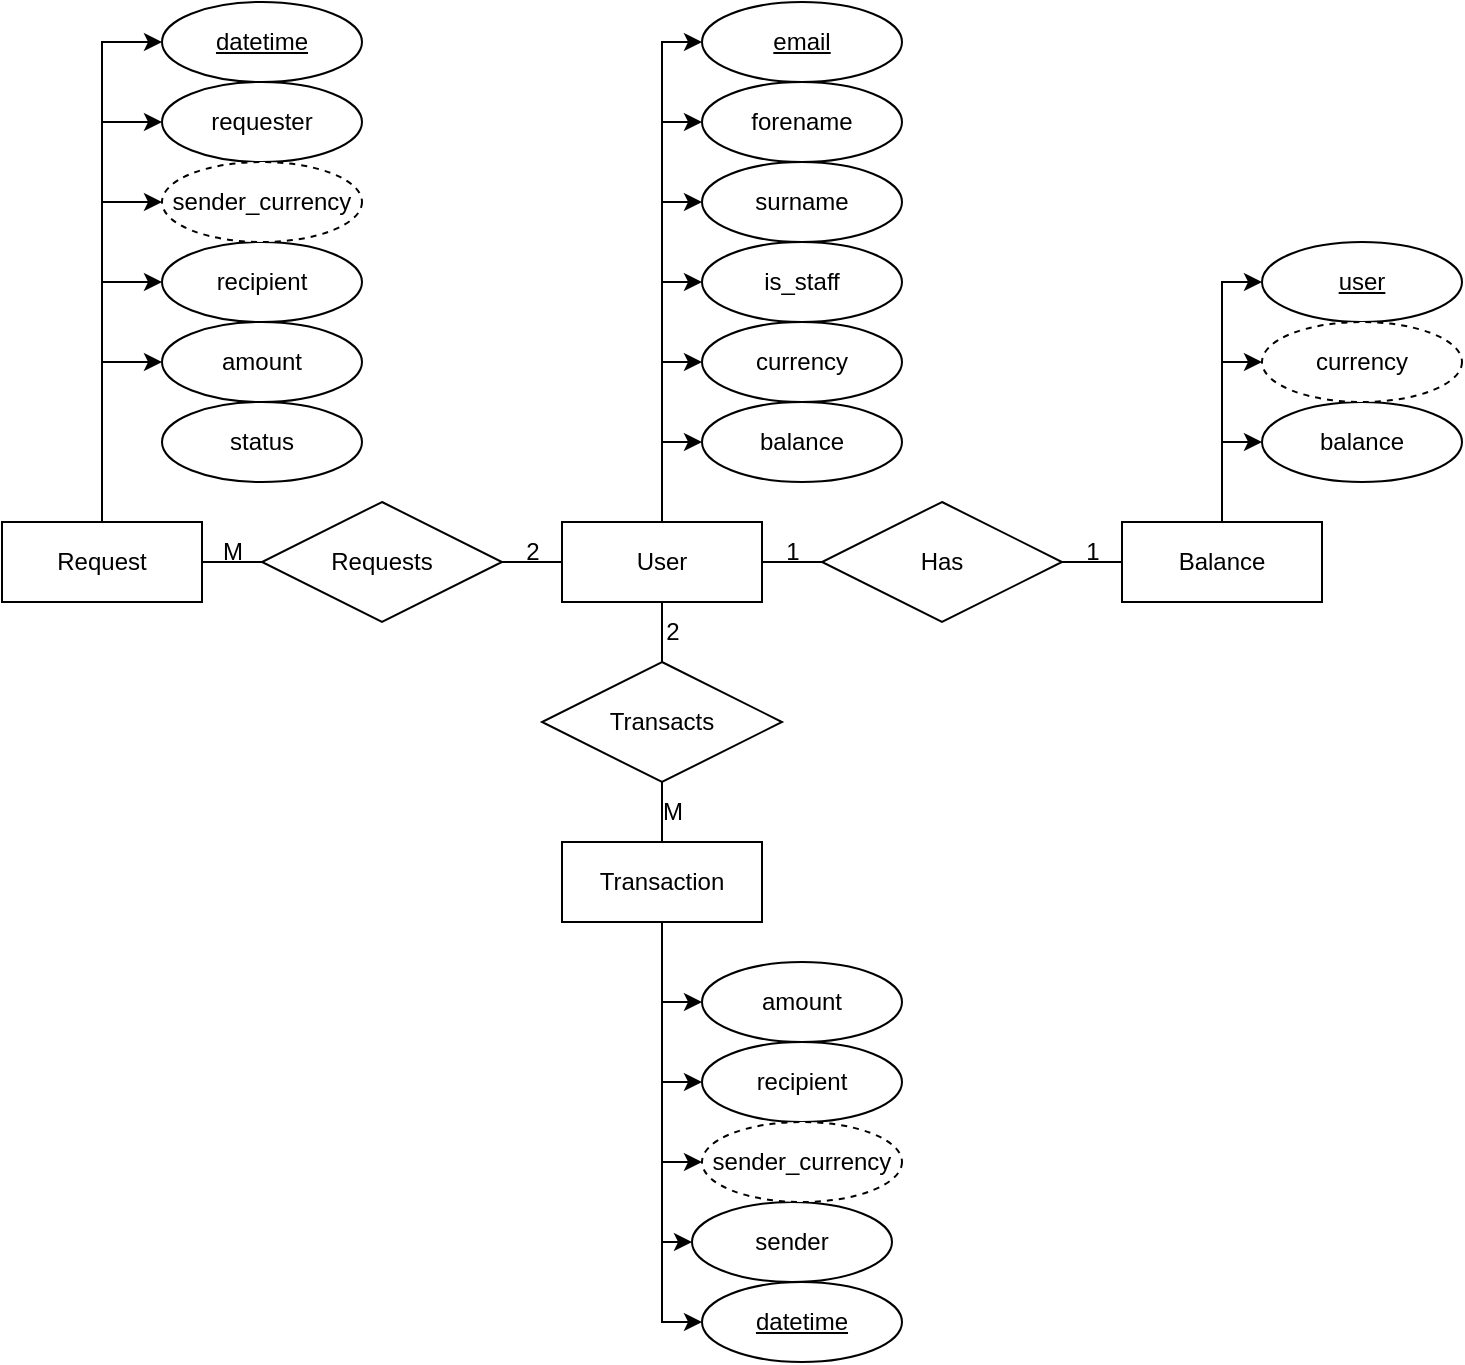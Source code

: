 <mxfile version="26.1.0">
  <diagram name="Page-1" id="104A2jv2Yu7XjjyOtCvO">
    <mxGraphModel dx="1414" dy="1512" grid="1" gridSize="10" guides="1" tooltips="1" connect="1" arrows="1" fold="1" page="0" pageScale="1" pageWidth="827" pageHeight="1169" math="0" shadow="0">
      <root>
        <mxCell id="0" />
        <mxCell id="1" parent="0" />
        <mxCell id="miHSzvLpUOuJc-W2-yxP-28" style="edgeStyle=orthogonalEdgeStyle;rounded=0;orthogonalLoop=1;jettySize=auto;html=1;exitX=0.5;exitY=0;exitDx=0;exitDy=0;entryX=0;entryY=0.5;entryDx=0;entryDy=0;" edge="1" parent="1" source="miHSzvLpUOuJc-W2-yxP-18" target="miHSzvLpUOuJc-W2-yxP-22">
          <mxGeometry relative="1" as="geometry" />
        </mxCell>
        <mxCell id="miHSzvLpUOuJc-W2-yxP-29" style="edgeStyle=orthogonalEdgeStyle;rounded=0;orthogonalLoop=1;jettySize=auto;html=1;exitX=0.5;exitY=0;exitDx=0;exitDy=0;entryX=0;entryY=0.5;entryDx=0;entryDy=0;" edge="1" parent="1" source="miHSzvLpUOuJc-W2-yxP-18" target="miHSzvLpUOuJc-W2-yxP-21">
          <mxGeometry relative="1" as="geometry" />
        </mxCell>
        <mxCell id="miHSzvLpUOuJc-W2-yxP-30" style="edgeStyle=orthogonalEdgeStyle;rounded=0;orthogonalLoop=1;jettySize=auto;html=1;exitX=0.5;exitY=0;exitDx=0;exitDy=0;entryX=0;entryY=0.5;entryDx=0;entryDy=0;" edge="1" parent="1" source="miHSzvLpUOuJc-W2-yxP-18" target="miHSzvLpUOuJc-W2-yxP-20">
          <mxGeometry relative="1" as="geometry" />
        </mxCell>
        <mxCell id="miHSzvLpUOuJc-W2-yxP-31" style="edgeStyle=orthogonalEdgeStyle;rounded=0;orthogonalLoop=1;jettySize=auto;html=1;exitX=0.5;exitY=0;exitDx=0;exitDy=0;entryX=0;entryY=0.5;entryDx=0;entryDy=0;" edge="1" parent="1" source="miHSzvLpUOuJc-W2-yxP-18" target="miHSzvLpUOuJc-W2-yxP-19">
          <mxGeometry relative="1" as="geometry" />
        </mxCell>
        <mxCell id="miHSzvLpUOuJc-W2-yxP-49" style="edgeStyle=orthogonalEdgeStyle;rounded=0;orthogonalLoop=1;jettySize=auto;html=1;exitX=0.5;exitY=0;exitDx=0;exitDy=0;entryX=0;entryY=0.5;entryDx=0;entryDy=0;" edge="1" parent="1" source="miHSzvLpUOuJc-W2-yxP-18" target="miHSzvLpUOuJc-W2-yxP-24">
          <mxGeometry relative="1" as="geometry" />
        </mxCell>
        <mxCell id="miHSzvLpUOuJc-W2-yxP-50" style="edgeStyle=orthogonalEdgeStyle;rounded=0;orthogonalLoop=1;jettySize=auto;html=1;exitX=0.5;exitY=0;exitDx=0;exitDy=0;entryX=0;entryY=0.5;entryDx=0;entryDy=0;" edge="1" parent="1" source="miHSzvLpUOuJc-W2-yxP-18" target="miHSzvLpUOuJc-W2-yxP-48">
          <mxGeometry relative="1" as="geometry" />
        </mxCell>
        <mxCell id="miHSzvLpUOuJc-W2-yxP-18" value="User" style="whiteSpace=wrap;html=1;align=center;" vertex="1" parent="1">
          <mxGeometry x="10" y="-40" width="100" height="40" as="geometry" />
        </mxCell>
        <mxCell id="miHSzvLpUOuJc-W2-yxP-19" value="currency" style="ellipse;whiteSpace=wrap;html=1;align=center;" vertex="1" parent="1">
          <mxGeometry x="80" y="-140" width="100" height="40" as="geometry" />
        </mxCell>
        <mxCell id="miHSzvLpUOuJc-W2-yxP-20" value="is_staff" style="ellipse;whiteSpace=wrap;html=1;align=center;" vertex="1" parent="1">
          <mxGeometry x="80" y="-180" width="100" height="40" as="geometry" />
        </mxCell>
        <mxCell id="miHSzvLpUOuJc-W2-yxP-21" value="surname" style="ellipse;whiteSpace=wrap;html=1;align=center;" vertex="1" parent="1">
          <mxGeometry x="80" y="-220" width="100" height="40" as="geometry" />
        </mxCell>
        <mxCell id="miHSzvLpUOuJc-W2-yxP-22" value="forename" style="ellipse;whiteSpace=wrap;html=1;align=center;" vertex="1" parent="1">
          <mxGeometry x="80" y="-260" width="100" height="40" as="geometry" />
        </mxCell>
        <mxCell id="miHSzvLpUOuJc-W2-yxP-24" value="email" style="ellipse;whiteSpace=wrap;html=1;align=center;fontStyle=4;" vertex="1" parent="1">
          <mxGeometry x="80" y="-300" width="100" height="40" as="geometry" />
        </mxCell>
        <mxCell id="miHSzvLpUOuJc-W2-yxP-45" style="edgeStyle=orthogonalEdgeStyle;rounded=0;orthogonalLoop=1;jettySize=auto;html=1;exitX=0.5;exitY=0;exitDx=0;exitDy=0;entryX=0;entryY=0.5;entryDx=0;entryDy=0;" edge="1" parent="1" source="miHSzvLpUOuJc-W2-yxP-32" target="miHSzvLpUOuJc-W2-yxP-44">
          <mxGeometry relative="1" as="geometry" />
        </mxCell>
        <mxCell id="miHSzvLpUOuJc-W2-yxP-59" style="edgeStyle=orthogonalEdgeStyle;rounded=0;orthogonalLoop=1;jettySize=auto;html=1;exitX=0.5;exitY=0;exitDx=0;exitDy=0;entryX=0;entryY=0.5;entryDx=0;entryDy=0;" edge="1" parent="1" source="miHSzvLpUOuJc-W2-yxP-32" target="miHSzvLpUOuJc-W2-yxP-53">
          <mxGeometry relative="1" as="geometry" />
        </mxCell>
        <mxCell id="miHSzvLpUOuJc-W2-yxP-32" value="Balance" style="whiteSpace=wrap;html=1;align=center;" vertex="1" parent="1">
          <mxGeometry x="290" y="-40" width="100" height="40" as="geometry" />
        </mxCell>
        <mxCell id="miHSzvLpUOuJc-W2-yxP-33" value="Has" style="shape=rhombus;perimeter=rhombusPerimeter;whiteSpace=wrap;html=1;align=center;" vertex="1" parent="1">
          <mxGeometry x="140" y="-50" width="120" height="60" as="geometry" />
        </mxCell>
        <mxCell id="miHSzvLpUOuJc-W2-yxP-34" value="" style="endArrow=none;html=1;rounded=0;" edge="1" parent="1">
          <mxGeometry relative="1" as="geometry">
            <mxPoint x="110" y="-20" as="sourcePoint" />
            <mxPoint x="140" y="-20" as="targetPoint" />
          </mxGeometry>
        </mxCell>
        <mxCell id="miHSzvLpUOuJc-W2-yxP-36" value="" style="endArrow=none;html=1;rounded=0;entryX=0;entryY=0.5;entryDx=0;entryDy=0;exitX=1;exitY=0.5;exitDx=0;exitDy=0;" edge="1" parent="1" source="miHSzvLpUOuJc-W2-yxP-33" target="miHSzvLpUOuJc-W2-yxP-32">
          <mxGeometry relative="1" as="geometry">
            <mxPoint x="120" y="-10" as="sourcePoint" />
            <mxPoint x="150" y="-10" as="targetPoint" />
          </mxGeometry>
        </mxCell>
        <mxCell id="miHSzvLpUOuJc-W2-yxP-44" value="balance" style="ellipse;whiteSpace=wrap;html=1;align=center;" vertex="1" parent="1">
          <mxGeometry x="360" y="-100" width="100" height="40" as="geometry" />
        </mxCell>
        <mxCell id="miHSzvLpUOuJc-W2-yxP-98" style="edgeStyle=orthogonalEdgeStyle;rounded=0;orthogonalLoop=1;jettySize=auto;html=1;exitX=0.5;exitY=1;exitDx=0;exitDy=0;entryX=0;entryY=0.5;entryDx=0;entryDy=0;" edge="1" parent="1" source="miHSzvLpUOuJc-W2-yxP-47" target="miHSzvLpUOuJc-W2-yxP-57">
          <mxGeometry relative="1" as="geometry" />
        </mxCell>
        <mxCell id="miHSzvLpUOuJc-W2-yxP-99" style="edgeStyle=orthogonalEdgeStyle;rounded=0;orthogonalLoop=1;jettySize=auto;html=1;exitX=0.5;exitY=1;exitDx=0;exitDy=0;entryX=0;entryY=0.5;entryDx=0;entryDy=0;" edge="1" parent="1" source="miHSzvLpUOuJc-W2-yxP-47" target="miHSzvLpUOuJc-W2-yxP-56">
          <mxGeometry relative="1" as="geometry" />
        </mxCell>
        <mxCell id="miHSzvLpUOuJc-W2-yxP-100" style="edgeStyle=orthogonalEdgeStyle;rounded=0;orthogonalLoop=1;jettySize=auto;html=1;exitX=0.5;exitY=1;exitDx=0;exitDy=0;entryX=0;entryY=0.5;entryDx=0;entryDy=0;" edge="1" parent="1" source="miHSzvLpUOuJc-W2-yxP-47" target="miHSzvLpUOuJc-W2-yxP-62">
          <mxGeometry relative="1" as="geometry" />
        </mxCell>
        <mxCell id="miHSzvLpUOuJc-W2-yxP-103" style="edgeStyle=orthogonalEdgeStyle;rounded=0;orthogonalLoop=1;jettySize=auto;html=1;exitX=0.5;exitY=1;exitDx=0;exitDy=0;entryX=0;entryY=0.5;entryDx=0;entryDy=0;" edge="1" parent="1" source="miHSzvLpUOuJc-W2-yxP-47" target="miHSzvLpUOuJc-W2-yxP-55">
          <mxGeometry relative="1" as="geometry">
            <Array as="points">
              <mxPoint x="60" y="320" />
            </Array>
          </mxGeometry>
        </mxCell>
        <mxCell id="miHSzvLpUOuJc-W2-yxP-104" style="edgeStyle=orthogonalEdgeStyle;rounded=0;orthogonalLoop=1;jettySize=auto;html=1;exitX=0.5;exitY=1;exitDx=0;exitDy=0;entryX=0;entryY=0.5;entryDx=0;entryDy=0;" edge="1" parent="1" source="miHSzvLpUOuJc-W2-yxP-47" target="miHSzvLpUOuJc-W2-yxP-54">
          <mxGeometry relative="1" as="geometry" />
        </mxCell>
        <mxCell id="miHSzvLpUOuJc-W2-yxP-47" value="Transaction" style="whiteSpace=wrap;html=1;align=center;" vertex="1" parent="1">
          <mxGeometry x="10" y="120" width="100" height="40" as="geometry" />
        </mxCell>
        <mxCell id="miHSzvLpUOuJc-W2-yxP-48" value="balance" style="ellipse;whiteSpace=wrap;html=1;align=center;" vertex="1" parent="1">
          <mxGeometry x="80" y="-100" width="100" height="40" as="geometry" />
        </mxCell>
        <mxCell id="miHSzvLpUOuJc-W2-yxP-51" style="edgeStyle=orthogonalEdgeStyle;rounded=0;orthogonalLoop=1;jettySize=auto;html=1;entryX=0;entryY=0.5;entryDx=0;entryDy=0;" edge="1" parent="1">
          <mxGeometry relative="1" as="geometry">
            <mxPoint x="340" y="-40" as="sourcePoint" />
            <mxPoint x="360.0" y="-120" as="targetPoint" />
            <Array as="points">
              <mxPoint x="340" y="-120" />
            </Array>
          </mxGeometry>
        </mxCell>
        <mxCell id="miHSzvLpUOuJc-W2-yxP-53" value="user" style="ellipse;whiteSpace=wrap;html=1;align=center;fontStyle=4;" vertex="1" parent="1">
          <mxGeometry x="360" y="-180" width="100" height="40" as="geometry" />
        </mxCell>
        <mxCell id="miHSzvLpUOuJc-W2-yxP-54" value="datetime" style="ellipse;whiteSpace=wrap;html=1;align=center;fontStyle=4;" vertex="1" parent="1">
          <mxGeometry x="80" y="340" width="100" height="40" as="geometry" />
        </mxCell>
        <mxCell id="miHSzvLpUOuJc-W2-yxP-55" value="sender" style="ellipse;whiteSpace=wrap;html=1;align=center;" vertex="1" parent="1">
          <mxGeometry x="75" y="300" width="100" height="40" as="geometry" />
        </mxCell>
        <mxCell id="miHSzvLpUOuJc-W2-yxP-56" value="recipient" style="ellipse;whiteSpace=wrap;html=1;align=center;" vertex="1" parent="1">
          <mxGeometry x="80" y="220" width="100" height="40" as="geometry" />
        </mxCell>
        <mxCell id="miHSzvLpUOuJc-W2-yxP-57" value="amount" style="ellipse;whiteSpace=wrap;html=1;align=center;" vertex="1" parent="1">
          <mxGeometry x="80" y="180" width="100" height="40" as="geometry" />
        </mxCell>
        <mxCell id="miHSzvLpUOuJc-W2-yxP-58" value="currency" style="ellipse;whiteSpace=wrap;html=1;align=center;dashed=1;" vertex="1" parent="1">
          <mxGeometry x="360" y="-140" width="100" height="40" as="geometry" />
        </mxCell>
        <mxCell id="miHSzvLpUOuJc-W2-yxP-62" value="sender_currency" style="ellipse;whiteSpace=wrap;html=1;align=center;dashed=1;" vertex="1" parent="1">
          <mxGeometry x="80" y="260" width="100" height="40" as="geometry" />
        </mxCell>
        <mxCell id="miHSzvLpUOuJc-W2-yxP-67" value="Transacts" style="shape=rhombus;perimeter=rhombusPerimeter;whiteSpace=wrap;html=1;align=center;" vertex="1" parent="1">
          <mxGeometry y="30" width="120" height="60" as="geometry" />
        </mxCell>
        <mxCell id="miHSzvLpUOuJc-W2-yxP-69" value="" style="endArrow=none;html=1;rounded=0;exitX=0.5;exitY=1;exitDx=0;exitDy=0;entryX=0.5;entryY=0;entryDx=0;entryDy=0;" edge="1" parent="1" source="miHSzvLpUOuJc-W2-yxP-18" target="miHSzvLpUOuJc-W2-yxP-67">
          <mxGeometry relative="1" as="geometry">
            <mxPoint x="-30" y="100" as="sourcePoint" />
            <mxPoint x="130" y="100" as="targetPoint" />
          </mxGeometry>
        </mxCell>
        <mxCell id="miHSzvLpUOuJc-W2-yxP-70" value="Requests" style="shape=rhombus;perimeter=rhombusPerimeter;whiteSpace=wrap;html=1;align=center;" vertex="1" parent="1">
          <mxGeometry x="-140" y="-50" width="120" height="60" as="geometry" />
        </mxCell>
        <mxCell id="miHSzvLpUOuJc-W2-yxP-71" value="" style="endArrow=none;html=1;rounded=0;" edge="1" parent="1">
          <mxGeometry relative="1" as="geometry">
            <mxPoint x="-170" y="-20" as="sourcePoint" />
            <mxPoint x="-140" y="-20" as="targetPoint" />
          </mxGeometry>
        </mxCell>
        <mxCell id="miHSzvLpUOuJc-W2-yxP-72" value="" style="endArrow=none;html=1;rounded=0;entryX=0;entryY=0.5;entryDx=0;entryDy=0;exitX=1;exitY=0.5;exitDx=0;exitDy=0;" edge="1" parent="1" source="miHSzvLpUOuJc-W2-yxP-70">
          <mxGeometry relative="1" as="geometry">
            <mxPoint x="-160" y="-10" as="sourcePoint" />
            <mxPoint x="10" y="-20" as="targetPoint" />
          </mxGeometry>
        </mxCell>
        <mxCell id="miHSzvLpUOuJc-W2-yxP-73" style="edgeStyle=orthogonalEdgeStyle;rounded=0;orthogonalLoop=1;jettySize=auto;html=1;exitX=0.5;exitY=0;exitDx=0;exitDy=0;entryX=0;entryY=0.5;entryDx=0;entryDy=0;" edge="1" parent="1" source="miHSzvLpUOuJc-W2-yxP-78" target="miHSzvLpUOuJc-W2-yxP-82">
          <mxGeometry relative="1" as="geometry" />
        </mxCell>
        <mxCell id="miHSzvLpUOuJc-W2-yxP-74" style="edgeStyle=orthogonalEdgeStyle;rounded=0;orthogonalLoop=1;jettySize=auto;html=1;exitX=0.5;exitY=0;exitDx=0;exitDy=0;entryX=0;entryY=0.5;entryDx=0;entryDy=0;" edge="1" parent="1" source="miHSzvLpUOuJc-W2-yxP-78" target="miHSzvLpUOuJc-W2-yxP-81">
          <mxGeometry relative="1" as="geometry" />
        </mxCell>
        <mxCell id="miHSzvLpUOuJc-W2-yxP-75" style="edgeStyle=orthogonalEdgeStyle;rounded=0;orthogonalLoop=1;jettySize=auto;html=1;exitX=0.5;exitY=0;exitDx=0;exitDy=0;entryX=0;entryY=0.5;entryDx=0;entryDy=0;" edge="1" parent="1" source="miHSzvLpUOuJc-W2-yxP-78" target="miHSzvLpUOuJc-W2-yxP-83">
          <mxGeometry relative="1" as="geometry" />
        </mxCell>
        <mxCell id="miHSzvLpUOuJc-W2-yxP-76" style="edgeStyle=orthogonalEdgeStyle;rounded=0;orthogonalLoop=1;jettySize=auto;html=1;exitX=0.5;exitY=0;exitDx=0;exitDy=0;entryX=0;entryY=0.5;entryDx=0;entryDy=0;" edge="1" parent="1" source="miHSzvLpUOuJc-W2-yxP-78" target="miHSzvLpUOuJc-W2-yxP-80">
          <mxGeometry relative="1" as="geometry" />
        </mxCell>
        <mxCell id="miHSzvLpUOuJc-W2-yxP-77" style="edgeStyle=orthogonalEdgeStyle;rounded=0;orthogonalLoop=1;jettySize=auto;html=1;exitX=0.5;exitY=0;exitDx=0;exitDy=0;entryX=0;entryY=0.5;entryDx=0;entryDy=0;" edge="1" parent="1" source="miHSzvLpUOuJc-W2-yxP-78" target="miHSzvLpUOuJc-W2-yxP-79">
          <mxGeometry relative="1" as="geometry" />
        </mxCell>
        <mxCell id="miHSzvLpUOuJc-W2-yxP-78" value="Request" style="whiteSpace=wrap;html=1;align=center;" vertex="1" parent="1">
          <mxGeometry x="-270" y="-40" width="100" height="40" as="geometry" />
        </mxCell>
        <mxCell id="miHSzvLpUOuJc-W2-yxP-79" value="datetime" style="ellipse;whiteSpace=wrap;html=1;align=center;fontStyle=4;" vertex="1" parent="1">
          <mxGeometry x="-190" y="-300" width="100" height="40" as="geometry" />
        </mxCell>
        <mxCell id="miHSzvLpUOuJc-W2-yxP-80" value="requester" style="ellipse;whiteSpace=wrap;html=1;align=center;" vertex="1" parent="1">
          <mxGeometry x="-190" y="-260" width="100" height="40" as="geometry" />
        </mxCell>
        <mxCell id="miHSzvLpUOuJc-W2-yxP-81" value="recipient" style="ellipse;whiteSpace=wrap;html=1;align=center;" vertex="1" parent="1">
          <mxGeometry x="-190" y="-180" width="100" height="40" as="geometry" />
        </mxCell>
        <mxCell id="miHSzvLpUOuJc-W2-yxP-82" value="amount" style="ellipse;whiteSpace=wrap;html=1;align=center;" vertex="1" parent="1">
          <mxGeometry x="-190" y="-140" width="100" height="40" as="geometry" />
        </mxCell>
        <mxCell id="miHSzvLpUOuJc-W2-yxP-83" value="sender_currency" style="ellipse;whiteSpace=wrap;html=1;align=center;dashed=1;" vertex="1" parent="1">
          <mxGeometry x="-190" y="-220" width="100" height="40" as="geometry" />
        </mxCell>
        <mxCell id="miHSzvLpUOuJc-W2-yxP-84" value="status" style="ellipse;whiteSpace=wrap;html=1;align=center;" vertex="1" parent="1">
          <mxGeometry x="-190" y="-100" width="100" height="40" as="geometry" />
        </mxCell>
        <mxCell id="miHSzvLpUOuJc-W2-yxP-85" value="1" style="text;html=1;align=center;verticalAlign=middle;resizable=0;points=[];autosize=1;strokeColor=none;fillColor=none;" vertex="1" parent="1">
          <mxGeometry x="110" y="-40" width="30" height="30" as="geometry" />
        </mxCell>
        <mxCell id="miHSzvLpUOuJc-W2-yxP-86" value="1" style="text;html=1;align=center;verticalAlign=middle;resizable=0;points=[];autosize=1;strokeColor=none;fillColor=none;" vertex="1" parent="1">
          <mxGeometry x="260" y="-40" width="30" height="30" as="geometry" />
        </mxCell>
        <mxCell id="miHSzvLpUOuJc-W2-yxP-87" value="M" style="text;html=1;align=center;verticalAlign=middle;resizable=0;points=[];autosize=1;strokeColor=none;fillColor=none;" vertex="1" parent="1">
          <mxGeometry x="-170" y="-40" width="30" height="30" as="geometry" />
        </mxCell>
        <mxCell id="miHSzvLpUOuJc-W2-yxP-88" value="2" style="text;html=1;align=center;verticalAlign=middle;resizable=0;points=[];autosize=1;strokeColor=none;fillColor=none;" vertex="1" parent="1">
          <mxGeometry x="-20" y="-40" width="30" height="30" as="geometry" />
        </mxCell>
        <mxCell id="miHSzvLpUOuJc-W2-yxP-89" value="M" style="text;html=1;align=center;verticalAlign=middle;resizable=0;points=[];autosize=1;strokeColor=none;fillColor=none;" vertex="1" parent="1">
          <mxGeometry x="50" y="90" width="30" height="30" as="geometry" />
        </mxCell>
        <mxCell id="miHSzvLpUOuJc-W2-yxP-90" value="2" style="text;html=1;align=center;verticalAlign=middle;resizable=0;points=[];autosize=1;strokeColor=none;fillColor=none;" vertex="1" parent="1">
          <mxGeometry x="50" width="30" height="30" as="geometry" />
        </mxCell>
        <mxCell id="miHSzvLpUOuJc-W2-yxP-92" value="" style="endArrow=none;html=1;rounded=0;entryX=0.5;entryY=0;entryDx=0;entryDy=0;exitX=0.5;exitY=1;exitDx=0;exitDy=0;" edge="1" parent="1" source="miHSzvLpUOuJc-W2-yxP-67" target="miHSzvLpUOuJc-W2-yxP-47">
          <mxGeometry relative="1" as="geometry">
            <mxPoint x="100" y="20" as="sourcePoint" />
            <mxPoint x="70" y="40" as="targetPoint" />
          </mxGeometry>
        </mxCell>
      </root>
    </mxGraphModel>
  </diagram>
</mxfile>
